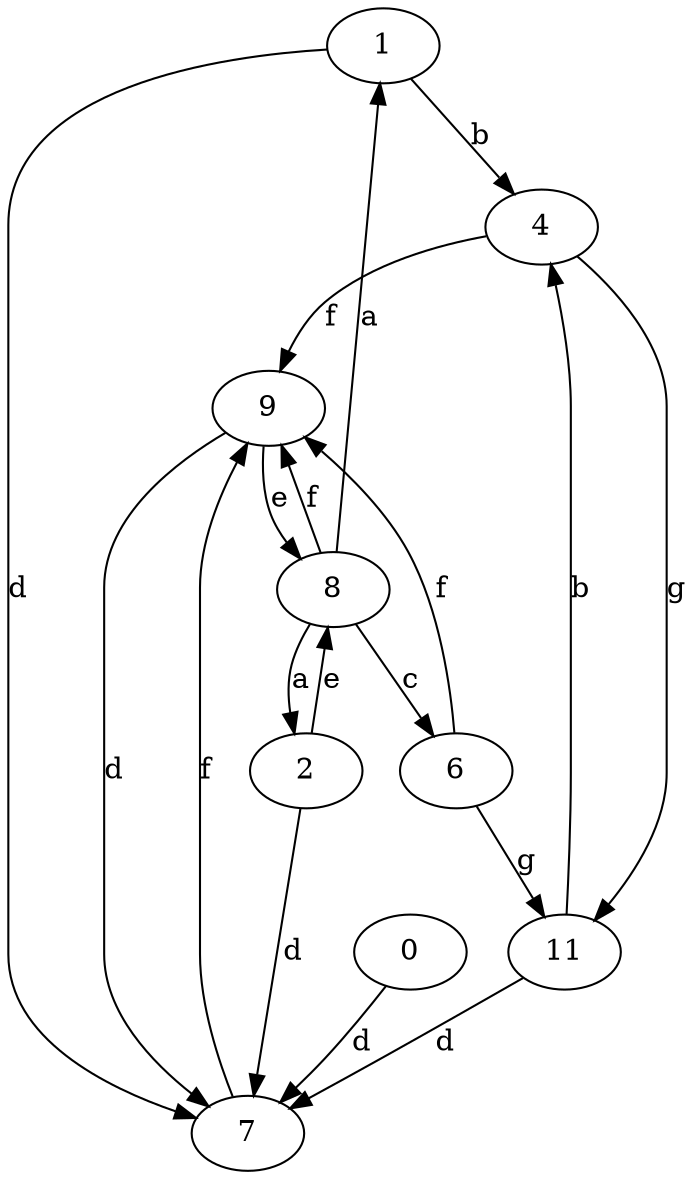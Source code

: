 strict digraph  {
1;
2;
4;
6;
7;
0;
8;
9;
11;
1 -> 4  [label=b];
1 -> 7  [label=d];
2 -> 7  [label=d];
2 -> 8  [label=e];
4 -> 9  [label=f];
4 -> 11  [label=g];
6 -> 9  [label=f];
6 -> 11  [label=g];
7 -> 9  [label=f];
0 -> 7  [label=d];
8 -> 1  [label=a];
8 -> 2  [label=a];
8 -> 6  [label=c];
8 -> 9  [label=f];
9 -> 7  [label=d];
9 -> 8  [label=e];
11 -> 4  [label=b];
11 -> 7  [label=d];
}
